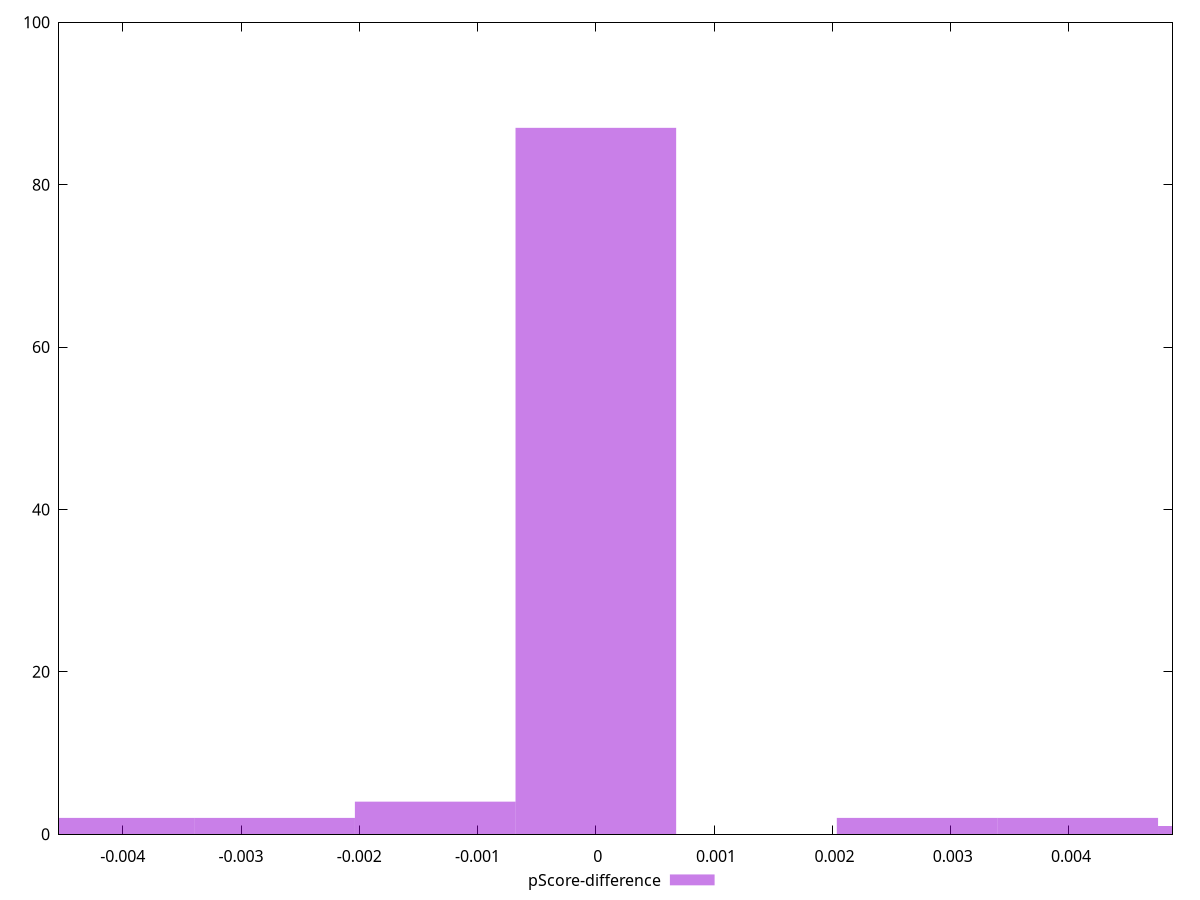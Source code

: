 reset

$pScoreDifference <<EOF
0.004074707927955715 2
0 87
-0.004074707927955715 2
0.0027164719519704767 2
-0.0013582359759852383 4
0.005432943903940953 1
-0.0027164719519704767 2
EOF

set key outside below
set boxwidth 0.0013582359759852383
set xrange [-0.004539166688919183:0.00487583359082544]
set yrange [0:100]
set trange [0:100]
set style fill transparent solid 0.5 noborder
set terminal svg size 640, 490 enhanced background rgb 'white'
set output "report_00026_2021-02-22T21:38:55.199Z/uses-rel-preconnect/samples/pages+cached/pScore-difference/histogram.svg"

plot $pScoreDifference title "pScore-difference" with boxes

reset
